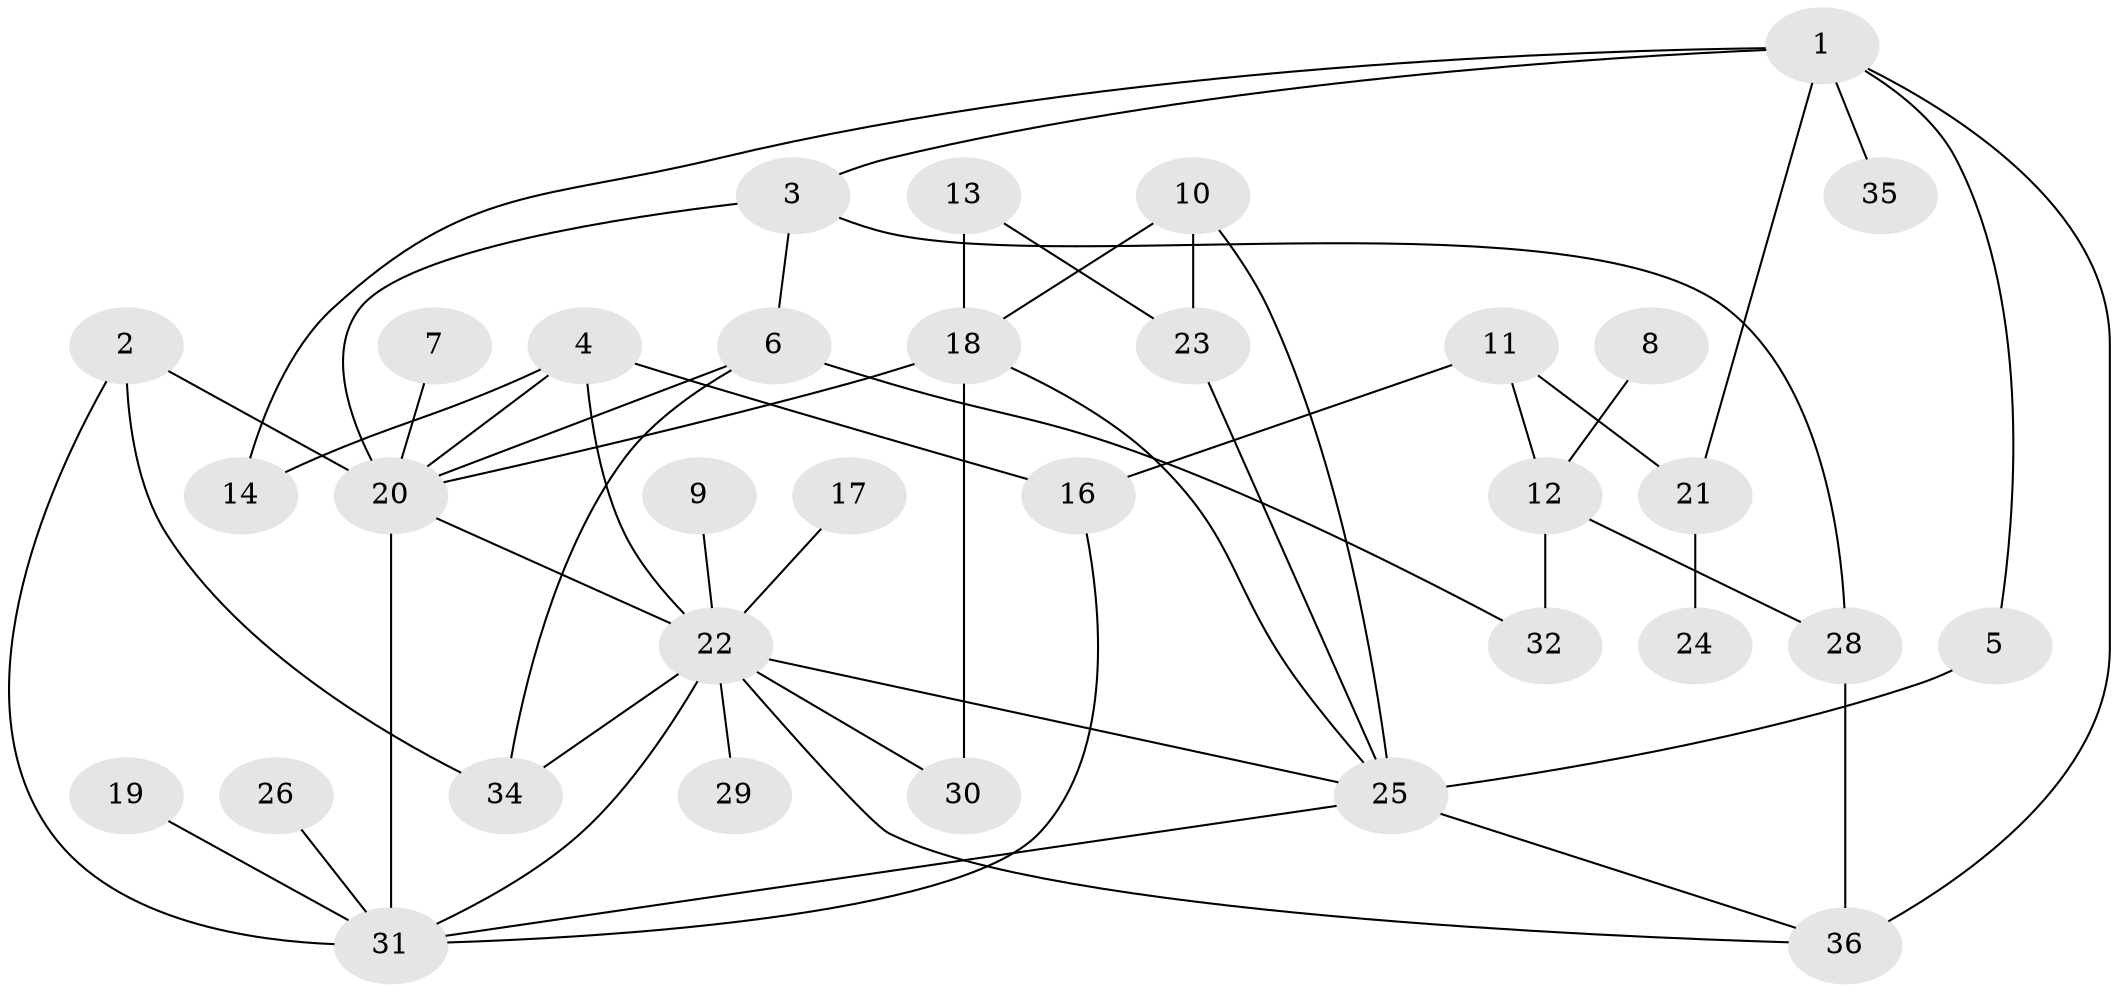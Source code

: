 // original degree distribution, {1: 0.22972972972972974, 2: 0.24324324324324326, 3: 0.24324324324324326, 6: 0.04054054054054054, 4: 0.13513513513513514, 5: 0.05405405405405406, 7: 0.013513513513513514, 0: 0.04054054054054054}
// Generated by graph-tools (version 1.1) at 2025/49/03/09/25 03:49:12]
// undirected, 33 vertices, 53 edges
graph export_dot {
graph [start="1"]
  node [color=gray90,style=filled];
  1;
  2;
  3;
  4;
  5;
  6;
  7;
  8;
  9;
  10;
  11;
  12;
  13;
  14;
  16;
  17;
  18;
  19;
  20;
  21;
  22;
  23;
  24;
  25;
  26;
  28;
  29;
  30;
  31;
  32;
  34;
  35;
  36;
  1 -- 3 [weight=1.0];
  1 -- 5 [weight=1.0];
  1 -- 14 [weight=1.0];
  1 -- 21 [weight=1.0];
  1 -- 35 [weight=1.0];
  1 -- 36 [weight=1.0];
  2 -- 20 [weight=1.0];
  2 -- 31 [weight=1.0];
  2 -- 34 [weight=1.0];
  3 -- 6 [weight=1.0];
  3 -- 20 [weight=1.0];
  3 -- 28 [weight=1.0];
  4 -- 14 [weight=1.0];
  4 -- 16 [weight=1.0];
  4 -- 20 [weight=1.0];
  4 -- 22 [weight=1.0];
  5 -- 25 [weight=2.0];
  6 -- 20 [weight=1.0];
  6 -- 32 [weight=1.0];
  6 -- 34 [weight=1.0];
  7 -- 20 [weight=1.0];
  8 -- 12 [weight=1.0];
  9 -- 22 [weight=1.0];
  10 -- 18 [weight=1.0];
  10 -- 23 [weight=1.0];
  10 -- 25 [weight=1.0];
  11 -- 12 [weight=1.0];
  11 -- 16 [weight=1.0];
  11 -- 21 [weight=1.0];
  12 -- 28 [weight=1.0];
  12 -- 32 [weight=1.0];
  13 -- 18 [weight=2.0];
  13 -- 23 [weight=1.0];
  16 -- 31 [weight=1.0];
  17 -- 22 [weight=1.0];
  18 -- 20 [weight=2.0];
  18 -- 25 [weight=1.0];
  18 -- 30 [weight=2.0];
  19 -- 31 [weight=1.0];
  20 -- 22 [weight=1.0];
  20 -- 31 [weight=1.0];
  21 -- 24 [weight=1.0];
  22 -- 25 [weight=1.0];
  22 -- 29 [weight=1.0];
  22 -- 30 [weight=1.0];
  22 -- 31 [weight=1.0];
  22 -- 34 [weight=1.0];
  22 -- 36 [weight=1.0];
  23 -- 25 [weight=1.0];
  25 -- 31 [weight=1.0];
  25 -- 36 [weight=1.0];
  26 -- 31 [weight=1.0];
  28 -- 36 [weight=2.0];
}
